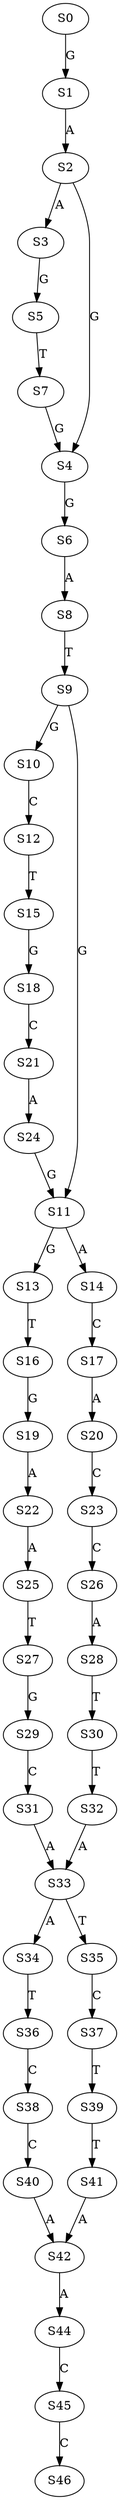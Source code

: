 strict digraph  {
	S0 -> S1 [ label = G ];
	S1 -> S2 [ label = A ];
	S2 -> S3 [ label = A ];
	S2 -> S4 [ label = G ];
	S3 -> S5 [ label = G ];
	S4 -> S6 [ label = G ];
	S5 -> S7 [ label = T ];
	S6 -> S8 [ label = A ];
	S7 -> S4 [ label = G ];
	S8 -> S9 [ label = T ];
	S9 -> S10 [ label = G ];
	S9 -> S11 [ label = G ];
	S10 -> S12 [ label = C ];
	S11 -> S13 [ label = G ];
	S11 -> S14 [ label = A ];
	S12 -> S15 [ label = T ];
	S13 -> S16 [ label = T ];
	S14 -> S17 [ label = C ];
	S15 -> S18 [ label = G ];
	S16 -> S19 [ label = G ];
	S17 -> S20 [ label = A ];
	S18 -> S21 [ label = C ];
	S19 -> S22 [ label = A ];
	S20 -> S23 [ label = C ];
	S21 -> S24 [ label = A ];
	S22 -> S25 [ label = A ];
	S23 -> S26 [ label = C ];
	S24 -> S11 [ label = G ];
	S25 -> S27 [ label = T ];
	S26 -> S28 [ label = A ];
	S27 -> S29 [ label = G ];
	S28 -> S30 [ label = T ];
	S29 -> S31 [ label = C ];
	S30 -> S32 [ label = T ];
	S31 -> S33 [ label = A ];
	S32 -> S33 [ label = A ];
	S33 -> S34 [ label = A ];
	S33 -> S35 [ label = T ];
	S34 -> S36 [ label = T ];
	S35 -> S37 [ label = C ];
	S36 -> S38 [ label = C ];
	S37 -> S39 [ label = T ];
	S38 -> S40 [ label = C ];
	S39 -> S41 [ label = T ];
	S40 -> S42 [ label = A ];
	S41 -> S42 [ label = A ];
	S42 -> S44 [ label = A ];
	S44 -> S45 [ label = C ];
	S45 -> S46 [ label = C ];
}
